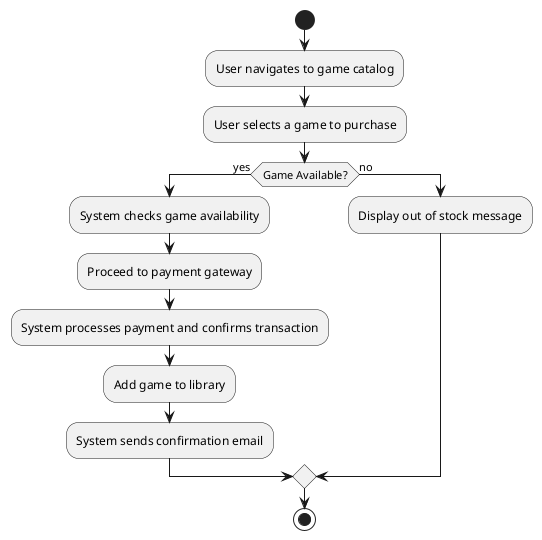 @startuml
start

:User navigates to game catalog;
:User selects a game to purchase;

if (Game Available?) then (yes)
  :System checks game availability;
  :Proceed to payment gateway;
  :System processes payment and confirms transaction;
  :Add game to library;
  :System sends confirmation email;
else (no)
  :Display out of stock message;
endif

stop
@enduml
